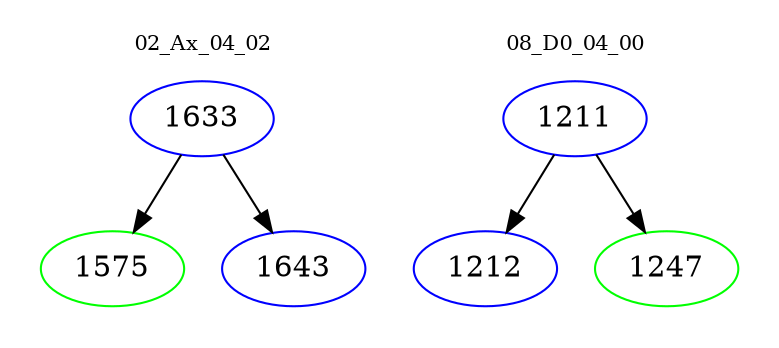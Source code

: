 digraph{
subgraph cluster_0 {
color = white
label = "02_Ax_04_02";
fontsize=10;
T0_1633 [label="1633", color="blue"]
T0_1633 -> T0_1575 [color="black"]
T0_1575 [label="1575", color="green"]
T0_1633 -> T0_1643 [color="black"]
T0_1643 [label="1643", color="blue"]
}
subgraph cluster_1 {
color = white
label = "08_D0_04_00";
fontsize=10;
T1_1211 [label="1211", color="blue"]
T1_1211 -> T1_1212 [color="black"]
T1_1212 [label="1212", color="blue"]
T1_1211 -> T1_1247 [color="black"]
T1_1247 [label="1247", color="green"]
}
}
